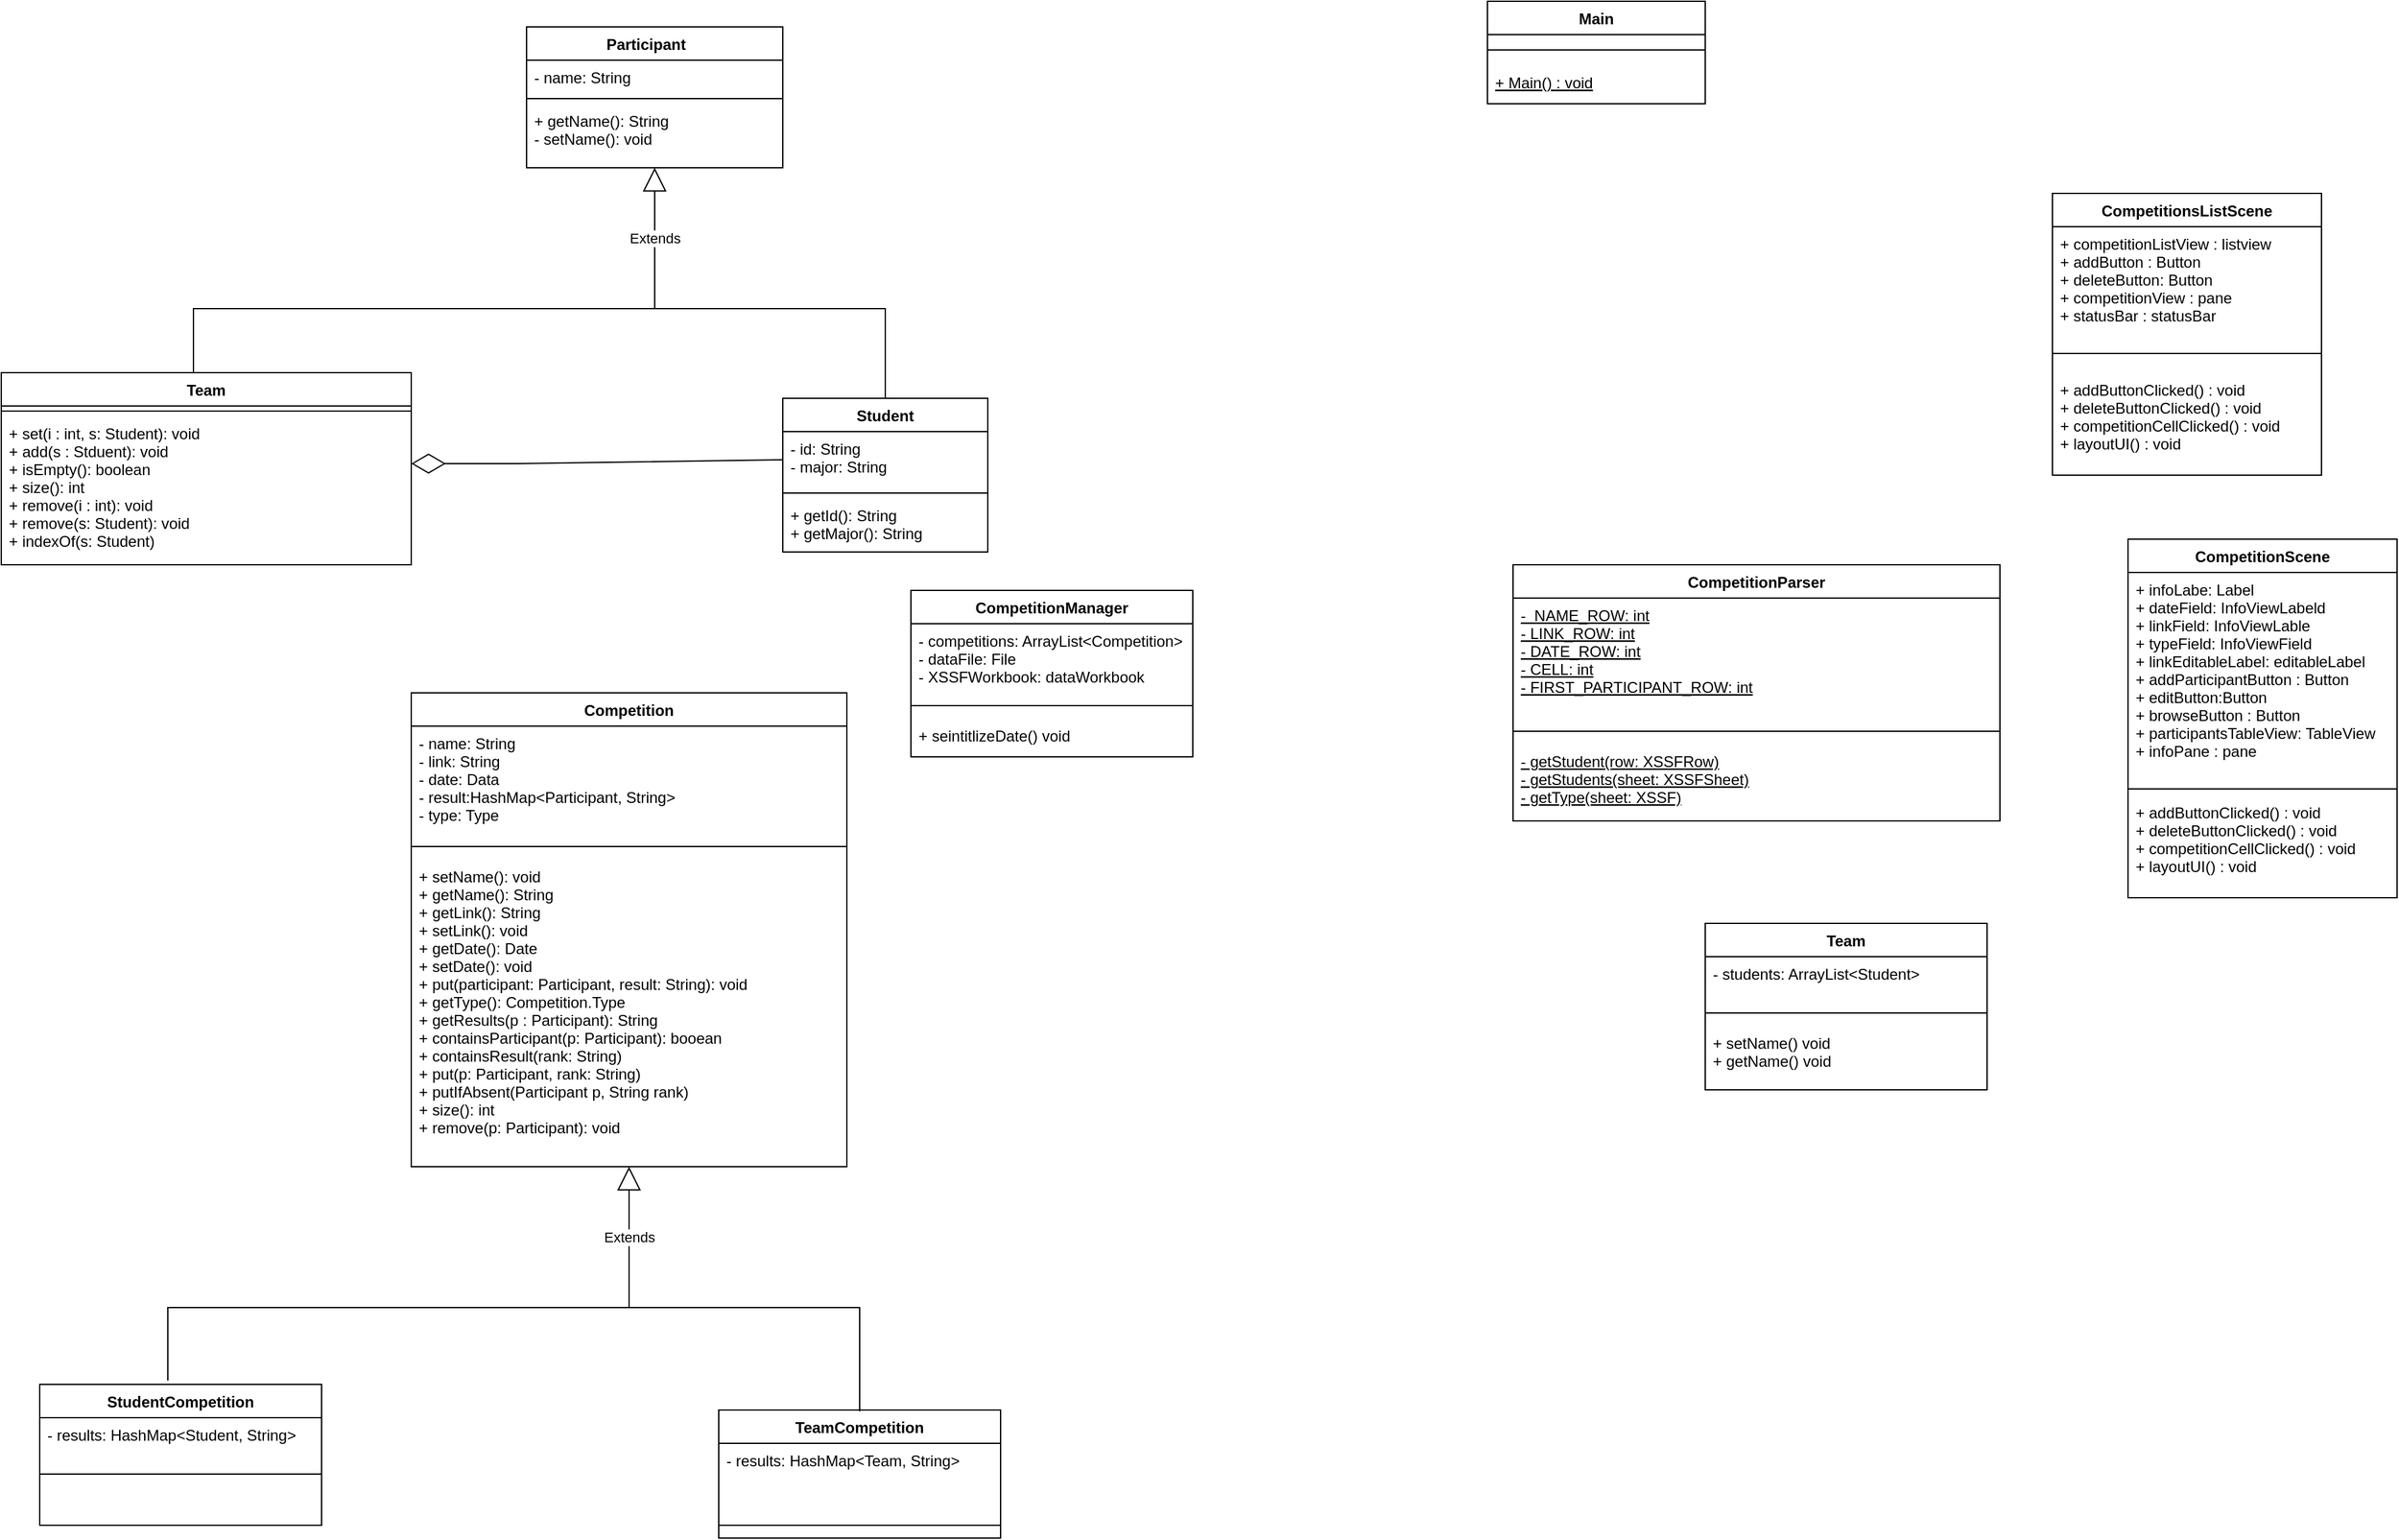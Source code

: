 <mxfile version="15.8.3" type="device"><diagram id="GxxrP0lvxAbWxJMTPrHu" name="Page-1"><mxGraphModel dx="2748" dy="1752" grid="1" gridSize="10" guides="1" tooltips="1" connect="1" arrows="1" fold="1" page="1" pageScale="1" pageWidth="827" pageHeight="1169" math="0" shadow="0"><root><mxCell id="0"/><mxCell id="1" parent="0"/><mxCell id="EJnaUkzqWR3YQyQ7dOgF-1" value="Main" style="swimlane;fontStyle=1;align=center;verticalAlign=top;childLayout=stackLayout;horizontal=1;startSize=26;horizontalStack=0;resizeParent=1;resizeParentMax=0;resizeLast=0;collapsible=1;marginBottom=0;" parent="1" vertex="1"><mxGeometry x="-40" y="-40" width="170" height="80" as="geometry"/></mxCell><mxCell id="EJnaUkzqWR3YQyQ7dOgF-3" value="" style="line;strokeWidth=1;fillColor=none;align=left;verticalAlign=middle;spacingTop=-1;spacingLeft=3;spacingRight=3;rotatable=0;labelPosition=right;points=[];portConstraint=eastwest;" parent="EJnaUkzqWR3YQyQ7dOgF-1" vertex="1"><mxGeometry y="26" width="170" height="24" as="geometry"/></mxCell><mxCell id="QGG74kZx5etVXOkYBk9g-1" value="+ Main() : void" style="text;strokeColor=none;fillColor=none;align=left;verticalAlign=top;spacingLeft=4;spacingRight=4;overflow=hidden;rotatable=0;points=[[0,0.5],[1,0.5]];portConstraint=eastwest;fontStyle=4" parent="EJnaUkzqWR3YQyQ7dOgF-1" vertex="1"><mxGeometry y="50" width="170" height="30" as="geometry"/></mxCell><mxCell id="EJnaUkzqWR3YQyQ7dOgF-13" value="CompetitionsListScene" style="swimlane;fontStyle=1;align=center;verticalAlign=top;childLayout=stackLayout;horizontal=1;startSize=26;horizontalStack=0;resizeParent=1;resizeParentMax=0;resizeLast=0;collapsible=1;marginBottom=0;" parent="1" vertex="1"><mxGeometry x="401" y="110" width="210" height="220" as="geometry"/></mxCell><mxCell id="QGG74kZx5etVXOkYBk9g-5" value="+ competitionListView : listview&#xA;+ addButton : Button&#xA;+ deleteButton: Button&#xA;+ competitionView : pane&#xA;+ statusBar : statusBar" style="text;strokeColor=none;fillColor=none;align=left;verticalAlign=top;spacingLeft=4;spacingRight=4;overflow=hidden;rotatable=0;points=[[0,0.5],[1,0.5]];portConstraint=eastwest;" parent="EJnaUkzqWR3YQyQ7dOgF-13" vertex="1"><mxGeometry y="26" width="210" height="84" as="geometry"/></mxCell><mxCell id="EJnaUkzqWR3YQyQ7dOgF-15" value="" style="line;strokeWidth=1;fillColor=none;align=left;verticalAlign=middle;spacingTop=-1;spacingLeft=3;spacingRight=3;rotatable=0;labelPosition=right;points=[];portConstraint=eastwest;" parent="EJnaUkzqWR3YQyQ7dOgF-13" vertex="1"><mxGeometry y="110" width="210" height="30" as="geometry"/></mxCell><mxCell id="EJnaUkzqWR3YQyQ7dOgF-16" value="+ addButtonClicked() : void&#xA;+ deleteButtonClicked() : void&#xA;+ competitionCellClicked() : void&#xA;+ layoutUI() : void&#xA;&#xA;" style="text;strokeColor=none;fillColor=none;align=left;verticalAlign=top;spacingLeft=4;spacingRight=4;overflow=hidden;rotatable=0;points=[[0,0.5],[1,0.5]];portConstraint=eastwest;" parent="EJnaUkzqWR3YQyQ7dOgF-13" vertex="1"><mxGeometry y="140" width="210" height="80" as="geometry"/></mxCell><mxCell id="EJnaUkzqWR3YQyQ7dOgF-33" value="Competition" style="swimlane;fontStyle=1;align=center;verticalAlign=top;childLayout=stackLayout;horizontal=1;startSize=26;horizontalStack=0;resizeParent=1;resizeParentMax=0;resizeLast=0;collapsible=1;marginBottom=0;" parent="1" vertex="1"><mxGeometry x="-880" y="500" width="340" height="370" as="geometry"/></mxCell><mxCell id="EJnaUkzqWR3YQyQ7dOgF-34" value="- name: String&#xA;- link: String&#xA;- date: Data&#xA;- result:HashMap&lt;Participant, String&gt;&#xA;- type: Type" style="text;strokeColor=none;fillColor=none;align=left;verticalAlign=top;spacingLeft=4;spacingRight=4;overflow=hidden;rotatable=0;points=[[0,0.5],[1,0.5]];portConstraint=eastwest;fontStyle=0" parent="EJnaUkzqWR3YQyQ7dOgF-33" vertex="1"><mxGeometry y="26" width="340" height="84" as="geometry"/></mxCell><mxCell id="EJnaUkzqWR3YQyQ7dOgF-35" value="" style="line;strokeWidth=1;fillColor=none;align=left;verticalAlign=middle;spacingTop=-1;spacingLeft=3;spacingRight=3;rotatable=0;labelPosition=right;points=[];portConstraint=eastwest;" parent="EJnaUkzqWR3YQyQ7dOgF-33" vertex="1"><mxGeometry y="110" width="340" height="20" as="geometry"/></mxCell><mxCell id="EJnaUkzqWR3YQyQ7dOgF-36" value="+ setName(): void&#xA;+ getName(): String&#xA;+ getLink(): String&#xA;+ setLink(): void&#xA;+ getDate(): Date&#xA;+ setDate(): void&#xA;+ put(participant: Participant, result: String): void&#xA;+ getType(): Competition.Type&#xA;+ getResults(p : Participant): String&#xA;+ containsParticipant(p: Participant): booean&#xA;+ containsResult(rank: String)&#xA;+ put(p: Participant, rank: String)&#xA;+ putIfAbsent(Participant p, String rank)&#xA;+ size(): int&#xA;+ remove(p: Participant): void&#xA;&#xA;&#xA;&#xA;" style="text;strokeColor=none;fillColor=none;align=left;verticalAlign=top;spacingLeft=4;spacingRight=4;overflow=hidden;rotatable=0;points=[[0,0.5],[1,0.5]];portConstraint=eastwest;" parent="EJnaUkzqWR3YQyQ7dOgF-33" vertex="1"><mxGeometry y="130" width="340" height="240" as="geometry"/></mxCell><mxCell id="QGG74kZx5etVXOkYBk9g-6" value="CompetitionScene" style="swimlane;fontStyle=1;align=center;verticalAlign=top;childLayout=stackLayout;horizontal=1;startSize=26;horizontalStack=0;resizeParent=1;resizeParentMax=0;resizeLast=0;collapsible=1;marginBottom=0;" parent="1" vertex="1"><mxGeometry x="460" y="380" width="210" height="280" as="geometry"/></mxCell><mxCell id="QGG74kZx5etVXOkYBk9g-7" value="+ infoLabe: Label&#xA;+ dateField: InfoViewLabeld&#xA;+ linkField: InfoViewLable&#xA;+ typeField: InfoViewField&#xA;+ linkEditableLabel: editableLabel&#xA;+ addParticipantButton : Button&#xA;+ editButton:Button&#xA;+ browseButton : Button&#xA;+ participantsTableView: TableView&#xA;+ infoPane : pane&#xA;" style="text;strokeColor=none;fillColor=none;align=left;verticalAlign=top;spacingLeft=4;spacingRight=4;overflow=hidden;rotatable=0;points=[[0,0.5],[1,0.5]];portConstraint=eastwest;" parent="QGG74kZx5etVXOkYBk9g-6" vertex="1"><mxGeometry y="26" width="210" height="164" as="geometry"/></mxCell><mxCell id="QGG74kZx5etVXOkYBk9g-8" value="" style="line;strokeWidth=1;fillColor=none;align=left;verticalAlign=middle;spacingTop=-1;spacingLeft=3;spacingRight=3;rotatable=0;labelPosition=right;points=[];portConstraint=eastwest;" parent="QGG74kZx5etVXOkYBk9g-6" vertex="1"><mxGeometry y="190" width="210" height="10" as="geometry"/></mxCell><mxCell id="QGG74kZx5etVXOkYBk9g-9" value="+ addButtonClicked() : void&#xA;+ deleteButtonClicked() : void&#xA;+ competitionCellClicked() : void&#xA;+ layoutUI() : void&#xA;&#xA;" style="text;strokeColor=none;fillColor=none;align=left;verticalAlign=top;spacingLeft=4;spacingRight=4;overflow=hidden;rotatable=0;points=[[0,0.5],[1,0.5]];portConstraint=eastwest;" parent="QGG74kZx5etVXOkYBk9g-6" vertex="1"><mxGeometry y="200" width="210" height="80" as="geometry"/></mxCell><mxCell id="0c5YRF4WHMTncs785dVi-9" value="Team" style="swimlane;fontStyle=1;align=center;verticalAlign=top;childLayout=stackLayout;horizontal=1;startSize=26;horizontalStack=0;resizeParent=1;resizeParentMax=0;resizeLast=0;collapsible=1;marginBottom=0;" parent="1" vertex="1"><mxGeometry x="130" y="680" width="220" height="130" as="geometry"/></mxCell><mxCell id="0c5YRF4WHMTncs785dVi-10" value="- students: ArrayList&lt;Student&gt;" style="text;strokeColor=none;fillColor=none;align=left;verticalAlign=top;spacingLeft=4;spacingRight=4;overflow=hidden;rotatable=0;points=[[0,0.5],[1,0.5]];portConstraint=eastwest;fontStyle=0" parent="0c5YRF4WHMTncs785dVi-9" vertex="1"><mxGeometry y="26" width="220" height="34" as="geometry"/></mxCell><mxCell id="0c5YRF4WHMTncs785dVi-11" value="" style="line;strokeWidth=1;fillColor=none;align=left;verticalAlign=middle;spacingTop=-1;spacingLeft=3;spacingRight=3;rotatable=0;labelPosition=right;points=[];portConstraint=eastwest;" parent="0c5YRF4WHMTncs785dVi-9" vertex="1"><mxGeometry y="60" width="220" height="20" as="geometry"/></mxCell><mxCell id="0c5YRF4WHMTncs785dVi-12" value="+ setName() void&#xA;+ getName() void&#xA;&#xA;" style="text;strokeColor=none;fillColor=none;align=left;verticalAlign=top;spacingLeft=4;spacingRight=4;overflow=hidden;rotatable=0;points=[[0,0.5],[1,0.5]];portConstraint=eastwest;" parent="0c5YRF4WHMTncs785dVi-9" vertex="1"><mxGeometry y="80" width="220" height="50" as="geometry"/></mxCell><mxCell id="0c5YRF4WHMTncs785dVi-13" value="CompetitionManager" style="swimlane;fontStyle=1;align=center;verticalAlign=top;childLayout=stackLayout;horizontal=1;startSize=26;horizontalStack=0;resizeParent=1;resizeParentMax=0;resizeLast=0;collapsible=1;marginBottom=0;" parent="1" vertex="1"><mxGeometry x="-490" y="420" width="220" height="130" as="geometry"/></mxCell><mxCell id="0c5YRF4WHMTncs785dVi-14" value="- competitions: ArrayList&lt;Competition&gt;&#xA;- dataFile: File&#xA;- XSSFWorkbook: dataWorkbook&#xA;" style="text;strokeColor=none;fillColor=none;align=left;verticalAlign=top;spacingLeft=4;spacingRight=4;overflow=hidden;rotatable=0;points=[[0,0.5],[1,0.5]];portConstraint=eastwest;fontStyle=0" parent="0c5YRF4WHMTncs785dVi-13" vertex="1"><mxGeometry y="26" width="220" height="54" as="geometry"/></mxCell><mxCell id="0c5YRF4WHMTncs785dVi-15" value="" style="line;strokeWidth=1;fillColor=none;align=left;verticalAlign=middle;spacingTop=-1;spacingLeft=3;spacingRight=3;rotatable=0;labelPosition=right;points=[];portConstraint=eastwest;" parent="0c5YRF4WHMTncs785dVi-13" vertex="1"><mxGeometry y="80" width="220" height="20" as="geometry"/></mxCell><mxCell id="0c5YRF4WHMTncs785dVi-16" value="+ seintitlizeDate() void&#xA;&#xA;" style="text;strokeColor=none;fillColor=none;align=left;verticalAlign=top;spacingLeft=4;spacingRight=4;overflow=hidden;rotatable=0;points=[[0,0.5],[1,0.5]];portConstraint=eastwest;" parent="0c5YRF4WHMTncs785dVi-13" vertex="1"><mxGeometry y="100" width="220" height="30" as="geometry"/></mxCell><mxCell id="0c5YRF4WHMTncs785dVi-21" value="TeamCompetition" style="swimlane;fontStyle=1;align=center;verticalAlign=top;childLayout=stackLayout;horizontal=1;startSize=26;horizontalStack=0;resizeParent=1;resizeParentMax=0;resizeLast=0;collapsible=1;marginBottom=0;" parent="1" vertex="1"><mxGeometry x="-640" y="1060" width="220" height="100" as="geometry"/></mxCell><mxCell id="0c5YRF4WHMTncs785dVi-22" value="- results: HashMap&lt;Team, String&gt;" style="text;strokeColor=none;fillColor=none;align=left;verticalAlign=top;spacingLeft=4;spacingRight=4;overflow=hidden;rotatable=0;points=[[0,0.5],[1,0.5]];portConstraint=eastwest;fontStyle=0" parent="0c5YRF4WHMTncs785dVi-21" vertex="1"><mxGeometry y="26" width="220" height="54" as="geometry"/></mxCell><mxCell id="0c5YRF4WHMTncs785dVi-23" value="" style="line;strokeWidth=1;fillColor=none;align=left;verticalAlign=middle;spacingTop=-1;spacingLeft=3;spacingRight=3;rotatable=0;labelPosition=right;points=[];portConstraint=eastwest;" parent="0c5YRF4WHMTncs785dVi-21" vertex="1"><mxGeometry y="80" width="220" height="20" as="geometry"/></mxCell><mxCell id="0c5YRF4WHMTncs785dVi-25" value="CompetitionParser" style="swimlane;fontStyle=1;align=center;verticalAlign=top;childLayout=stackLayout;horizontal=1;startSize=26;horizontalStack=0;resizeParent=1;resizeParentMax=0;resizeLast=0;collapsible=1;marginBottom=0;" parent="1" vertex="1"><mxGeometry x="-20" y="400" width="380" height="200" as="geometry"/></mxCell><mxCell id="0c5YRF4WHMTncs785dVi-26" value="-  NAME_ROW: int&#xA;-  LINK_ROW: int&#xA;-  DATE_ROW: int&#xA;-  CELL: int&#xA;- FIRST_PARTICIPANT_ROW: int&#xA;" style="text;strokeColor=none;fillColor=none;align=left;verticalAlign=top;spacingLeft=4;spacingRight=4;overflow=hidden;rotatable=0;points=[[0,0.5],[1,0.5]];portConstraint=eastwest;fontStyle=4" parent="0c5YRF4WHMTncs785dVi-25" vertex="1"><mxGeometry y="26" width="380" height="94" as="geometry"/></mxCell><mxCell id="0c5YRF4WHMTncs785dVi-27" value="" style="line;strokeWidth=1;fillColor=none;align=left;verticalAlign=middle;spacingTop=-1;spacingLeft=3;spacingRight=3;rotatable=0;labelPosition=right;points=[];portConstraint=eastwest;" parent="0c5YRF4WHMTncs785dVi-25" vertex="1"><mxGeometry y="120" width="380" height="20" as="geometry"/></mxCell><mxCell id="0c5YRF4WHMTncs785dVi-28" value="- getStudent(row: XSSFRow)&#xA;- getStudents(sheet: XSSFSheet)&#xA;- getType(sheet: XSSF)&#xA;&#xA;" style="text;strokeColor=none;fillColor=none;align=left;verticalAlign=top;spacingLeft=4;spacingRight=4;overflow=hidden;rotatable=0;points=[[0,0.5],[1,0.5]];portConstraint=eastwest;fontStyle=4" parent="0c5YRF4WHMTncs785dVi-25" vertex="1"><mxGeometry y="140" width="380" height="60" as="geometry"/></mxCell><mxCell id="0c5YRF4WHMTncs785dVi-29" value="StudentCompetition" style="swimlane;fontStyle=1;align=center;verticalAlign=top;childLayout=stackLayout;horizontal=1;startSize=26;horizontalStack=0;resizeParent=1;resizeParentMax=0;resizeLast=0;collapsible=1;marginBottom=0;" parent="1" vertex="1"><mxGeometry x="-1170" y="1040" width="220" height="110" as="geometry"/></mxCell><mxCell id="0c5YRF4WHMTncs785dVi-30" value="- results: HashMap&lt;Student, String&gt;" style="text;strokeColor=none;fillColor=none;align=left;verticalAlign=top;spacingLeft=4;spacingRight=4;overflow=hidden;rotatable=0;points=[[0,0.5],[1,0.5]];portConstraint=eastwest;fontStyle=0" parent="0c5YRF4WHMTncs785dVi-29" vertex="1"><mxGeometry y="26" width="220" height="34" as="geometry"/></mxCell><mxCell id="0c5YRF4WHMTncs785dVi-31" value="" style="line;strokeWidth=1;fillColor=none;align=left;verticalAlign=middle;spacingTop=-1;spacingLeft=3;spacingRight=3;rotatable=0;labelPosition=right;points=[];portConstraint=eastwest;" parent="0c5YRF4WHMTncs785dVi-29" vertex="1"><mxGeometry y="60" width="220" height="20" as="geometry"/></mxCell><mxCell id="0c5YRF4WHMTncs785dVi-32" value="&#xA;" style="text;strokeColor=none;fillColor=none;align=left;verticalAlign=top;spacingLeft=4;spacingRight=4;overflow=hidden;rotatable=0;points=[[0,0.5],[1,0.5]];portConstraint=eastwest;" parent="0c5YRF4WHMTncs785dVi-29" vertex="1"><mxGeometry y="80" width="220" height="30" as="geometry"/></mxCell><mxCell id="6HsjpcbzOpORPiPXT8NS-8" value="Extends" style="endArrow=block;endSize=16;endFill=0;html=1;rounded=0;entryX=0.5;entryY=1;entryDx=0;entryDy=0;" parent="1" edge="1"><mxGeometry width="160" relative="1" as="geometry"><mxPoint x="-690" y="200" as="sourcePoint"/><mxPoint x="-690" y="90" as="targetPoint"/></mxGeometry></mxCell><mxCell id="6HsjpcbzOpORPiPXT8NS-10" value="" style="endArrow=none;html=1;rounded=0;exitX=0.5;exitY=0;exitDx=0;exitDy=0;" parent="1" edge="1"><mxGeometry width="50" height="50" relative="1" as="geometry"><mxPoint x="-1050" y="257" as="sourcePoint"/><mxPoint x="-690" y="200" as="targetPoint"/><Array as="points"><mxPoint x="-1050" y="200"/></Array></mxGeometry></mxCell><mxCell id="6HsjpcbzOpORPiPXT8NS-11" value="" style="endArrow=none;html=1;rounded=0;exitX=0.5;exitY=0;exitDx=0;exitDy=0;" parent="1" edge="1"><mxGeometry width="50" height="50" relative="1" as="geometry"><mxPoint x="-510" y="281" as="sourcePoint"/><mxPoint x="-690" y="200" as="targetPoint"/><Array as="points"><mxPoint x="-510" y="200"/></Array></mxGeometry></mxCell><mxCell id="6HsjpcbzOpORPiPXT8NS-17" value="" style="endArrow=diamondThin;endFill=0;endSize=24;html=1;rounded=0;entryX=1;entryY=0.319;entryDx=0;entryDy=0;entryPerimeter=0;exitX=0;exitY=0.5;exitDx=0;exitDy=0;" parent="1" source="6HsjpcbzOpORPiPXT8NS-29" target="6HsjpcbzOpORPiPXT8NS-36" edge="1"><mxGeometry width="160" relative="1" as="geometry"><mxPoint x="-630" y="329" as="sourcePoint"/><mxPoint x="-873.92" y="385.668" as="targetPoint"/><Array as="points"><mxPoint x="-797" y="321"/></Array></mxGeometry></mxCell><mxCell id="6HsjpcbzOpORPiPXT8NS-28" value="Student" style="swimlane;fontStyle=1;align=center;verticalAlign=top;childLayout=stackLayout;horizontal=1;startSize=26;horizontalStack=0;resizeParent=1;resizeParentMax=0;resizeLast=0;collapsible=1;marginBottom=0;" parent="1" vertex="1"><mxGeometry x="-590" y="270" width="160" height="120" as="geometry"/></mxCell><mxCell id="6HsjpcbzOpORPiPXT8NS-29" value="- id: String&#xA;- major: String&#xA;" style="text;strokeColor=none;fillColor=none;align=left;verticalAlign=top;spacingLeft=4;spacingRight=4;overflow=hidden;rotatable=0;points=[[0,0.5],[1,0.5]];portConstraint=eastwest;" parent="6HsjpcbzOpORPiPXT8NS-28" vertex="1"><mxGeometry y="26" width="160" height="44" as="geometry"/></mxCell><mxCell id="6HsjpcbzOpORPiPXT8NS-30" value="" style="line;strokeWidth=1;fillColor=none;align=left;verticalAlign=middle;spacingTop=-1;spacingLeft=3;spacingRight=3;rotatable=0;labelPosition=right;points=[];portConstraint=eastwest;" parent="6HsjpcbzOpORPiPXT8NS-28" vertex="1"><mxGeometry y="70" width="160" height="8" as="geometry"/></mxCell><mxCell id="6HsjpcbzOpORPiPXT8NS-31" value="+ getId(): String&#xA;+ getMajor(): String&#xA;" style="text;strokeColor=none;fillColor=none;align=left;verticalAlign=top;spacingLeft=4;spacingRight=4;overflow=hidden;rotatable=0;points=[[0,0.5],[1,0.5]];portConstraint=eastwest;" parent="6HsjpcbzOpORPiPXT8NS-28" vertex="1"><mxGeometry y="78" width="160" height="42" as="geometry"/></mxCell><mxCell id="6HsjpcbzOpORPiPXT8NS-33" value="Team" style="swimlane;fontStyle=1;align=center;verticalAlign=top;childLayout=stackLayout;horizontal=1;startSize=26;horizontalStack=0;resizeParent=1;resizeParentMax=0;resizeLast=0;collapsible=1;marginBottom=0;" parent="1" vertex="1"><mxGeometry x="-1200" y="250" width="320" height="150" as="geometry"/></mxCell><mxCell id="6HsjpcbzOpORPiPXT8NS-35" value="" style="line;strokeWidth=1;fillColor=none;align=left;verticalAlign=middle;spacingTop=-1;spacingLeft=3;spacingRight=3;rotatable=0;labelPosition=right;points=[];portConstraint=eastwest;" parent="6HsjpcbzOpORPiPXT8NS-33" vertex="1"><mxGeometry y="26" width="320" height="8" as="geometry"/></mxCell><mxCell id="6HsjpcbzOpORPiPXT8NS-36" value="+ set(i : int, s: Student): void&#xA;+ add(s : Stduent): void&#xA;+ isEmpty(): boolean&#xA;+ size(): int&#xA;+ remove(i : int): void&#xA;+ remove(s: Student): void&#xA;+ indexOf(s: Student)" style="text;strokeColor=none;fillColor=none;align=left;verticalAlign=top;spacingLeft=4;spacingRight=4;overflow=hidden;rotatable=0;points=[[0,0.5],[1,0.5]];portConstraint=eastwest;" parent="6HsjpcbzOpORPiPXT8NS-33" vertex="1"><mxGeometry y="34" width="320" height="116" as="geometry"/></mxCell><mxCell id="6HsjpcbzOpORPiPXT8NS-37" value="Participant    " style="swimlane;fontStyle=1;align=center;verticalAlign=top;childLayout=stackLayout;horizontal=1;startSize=26;horizontalStack=0;resizeParent=1;resizeParentMax=0;resizeLast=0;collapsible=1;marginBottom=0;" parent="1" vertex="1"><mxGeometry x="-790" y="-20" width="200" height="110" as="geometry"/></mxCell><mxCell id="6HsjpcbzOpORPiPXT8NS-38" value="- name: String" style="text;strokeColor=none;fillColor=none;align=left;verticalAlign=top;spacingLeft=4;spacingRight=4;overflow=hidden;rotatable=0;points=[[0,0.5],[1,0.5]];portConstraint=eastwest;" parent="6HsjpcbzOpORPiPXT8NS-37" vertex="1"><mxGeometry y="26" width="200" height="26" as="geometry"/></mxCell><mxCell id="6HsjpcbzOpORPiPXT8NS-39" value="" style="line;strokeWidth=1;fillColor=none;align=left;verticalAlign=middle;spacingTop=-1;spacingLeft=3;spacingRight=3;rotatable=0;labelPosition=right;points=[];portConstraint=eastwest;" parent="6HsjpcbzOpORPiPXT8NS-37" vertex="1"><mxGeometry y="52" width="200" height="8" as="geometry"/></mxCell><mxCell id="6HsjpcbzOpORPiPXT8NS-40" value="+ getName(): String&#xA;- setName(): void&#xA;" style="text;strokeColor=none;fillColor=none;align=left;verticalAlign=top;spacingLeft=4;spacingRight=4;overflow=hidden;rotatable=0;points=[[0,0.5],[1,0.5]];portConstraint=eastwest;" parent="6HsjpcbzOpORPiPXT8NS-37" vertex="1"><mxGeometry y="60" width="200" height="50" as="geometry"/></mxCell><mxCell id="1q_wQC3C_rtbA6xubm2z-1" value="Extends" style="endArrow=block;endSize=16;endFill=0;html=1;rounded=0;entryX=0.5;entryY=1;entryDx=0;entryDy=0;" edge="1" parent="1"><mxGeometry width="160" relative="1" as="geometry"><mxPoint x="-710" y="980" as="sourcePoint"/><mxPoint x="-710" y="870" as="targetPoint"/></mxGeometry></mxCell><mxCell id="1q_wQC3C_rtbA6xubm2z-2" value="" style="endArrow=none;html=1;rounded=0;exitX=0.5;exitY=0;exitDx=0;exitDy=0;" edge="1" parent="1"><mxGeometry width="50" height="50" relative="1" as="geometry"><mxPoint x="-1070" y="1037" as="sourcePoint"/><mxPoint x="-710" y="980" as="targetPoint"/><Array as="points"><mxPoint x="-1070" y="980"/></Array></mxGeometry></mxCell><mxCell id="1q_wQC3C_rtbA6xubm2z-3" value="" style="endArrow=none;html=1;rounded=0;exitX=0.5;exitY=0;exitDx=0;exitDy=0;" edge="1" parent="1"><mxGeometry width="50" height="50" relative="1" as="geometry"><mxPoint x="-530" y="1061" as="sourcePoint"/><mxPoint x="-710" y="980" as="targetPoint"/><Array as="points"><mxPoint x="-530" y="980"/></Array></mxGeometry></mxCell></root></mxGraphModel></diagram></mxfile>